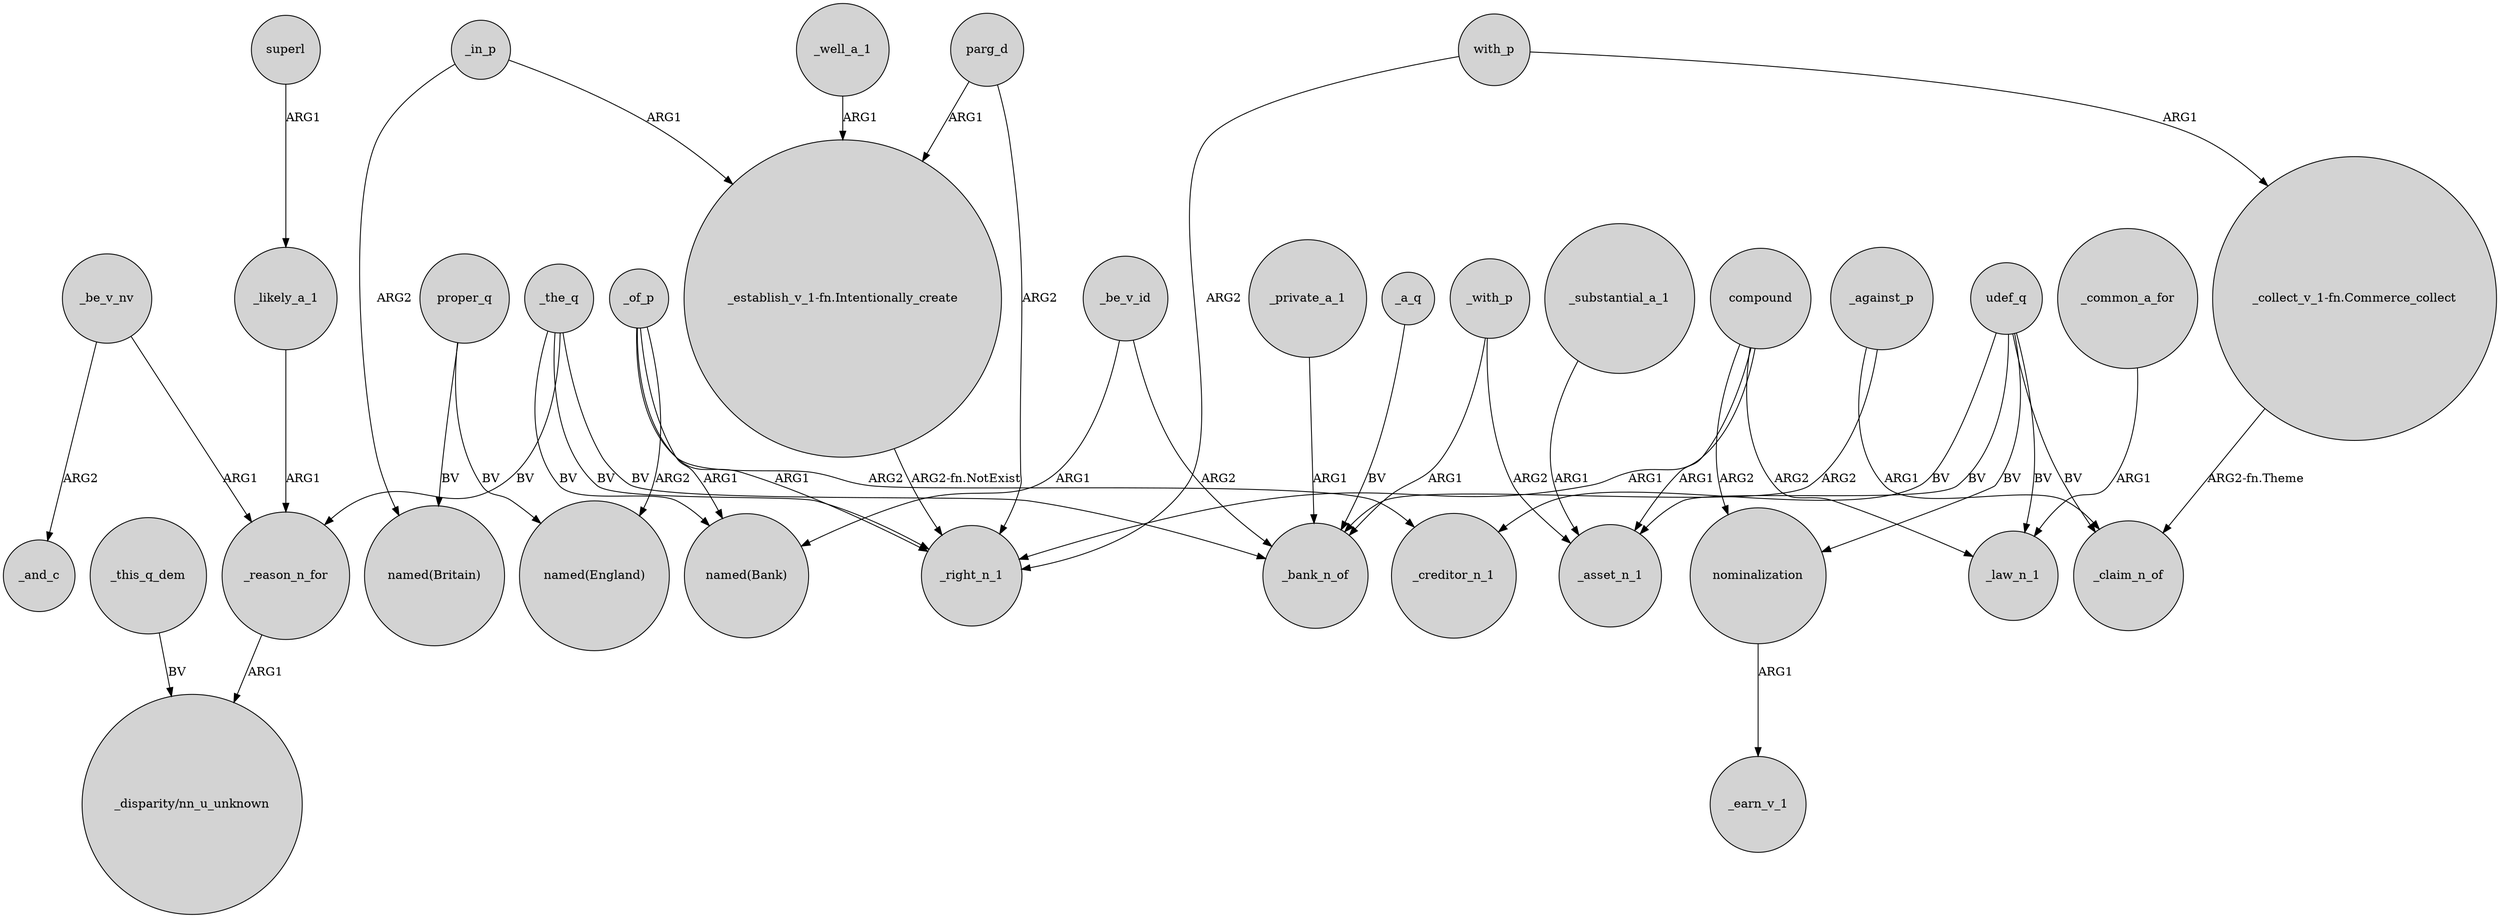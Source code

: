 digraph {
	node [shape=circle style=filled]
	_in_p -> "named(Britain)" [label=ARG2]
	_substantial_a_1 -> _asset_n_1 [label=ARG1]
	_this_q_dem -> "_disparity/nn_u_unknown" [label=BV]
	_likely_a_1 -> _reason_n_for [label=ARG1]
	_private_a_1 -> _bank_n_of [label=ARG1]
	superl -> _likely_a_1 [label=ARG1]
	nominalization -> _earn_v_1 [label=ARG1]
	_the_q -> "named(Bank)" [label=BV]
	proper_q -> "named(England)" [label=BV]
	_with_p -> _asset_n_1 [label=ARG2]
	compound -> _asset_n_1 [label=ARG1]
	_of_p -> "named(England)" [label=ARG2]
	compound -> nominalization [label=ARG2]
	udef_q -> _law_n_1 [label=BV]
	_be_v_nv -> _reason_n_for [label=ARG1]
	_common_a_for -> _law_n_1 [label=ARG1]
	udef_q -> _asset_n_1 [label=BV]
	_against_p -> _bank_n_of [label=ARG2]
	_against_p -> _claim_n_of [label=ARG1]
	with_p -> _right_n_1 [label=ARG2]
	parg_d -> "_establish_v_1-fn.Intentionally_create" [label=ARG1]
	"_collect_v_1-fn.Commerce_collect" -> _claim_n_of [label="ARG2-fn.Theme"]
	_the_q -> _bank_n_of [label=BV]
	"_establish_v_1-fn.Intentionally_create" -> _right_n_1 [label="ARG2-fn.NotExist"]
	_of_p -> "named(Bank)" [label=ARG1]
	with_p -> "_collect_v_1-fn.Commerce_collect" [label=ARG1]
	_reason_n_for -> "_disparity/nn_u_unknown" [label=ARG1]
	udef_q -> nominalization [label=BV]
	_well_a_1 -> "_establish_v_1-fn.Intentionally_create" [label=ARG1]
	parg_d -> _right_n_1 [label=ARG2]
	_of_p -> _creditor_n_1 [label=ARG2]
	_the_q -> _right_n_1 [label=BV]
	_be_v_nv -> _and_c [label=ARG2]
	_of_p -> _right_n_1 [label=ARG1]
	udef_q -> _creditor_n_1 [label=BV]
	compound -> _right_n_1 [label=ARG1]
	_be_v_id -> "named(Bank)" [label=ARG1]
	udef_q -> _claim_n_of [label=BV]
	_in_p -> "_establish_v_1-fn.Intentionally_create" [label=ARG1]
	_the_q -> _reason_n_for [label=BV]
	_a_q -> _bank_n_of [label=BV]
	_with_p -> _bank_n_of [label=ARG1]
	_be_v_id -> _bank_n_of [label=ARG2]
	compound -> _law_n_1 [label=ARG2]
	proper_q -> "named(Britain)" [label=BV]
}
